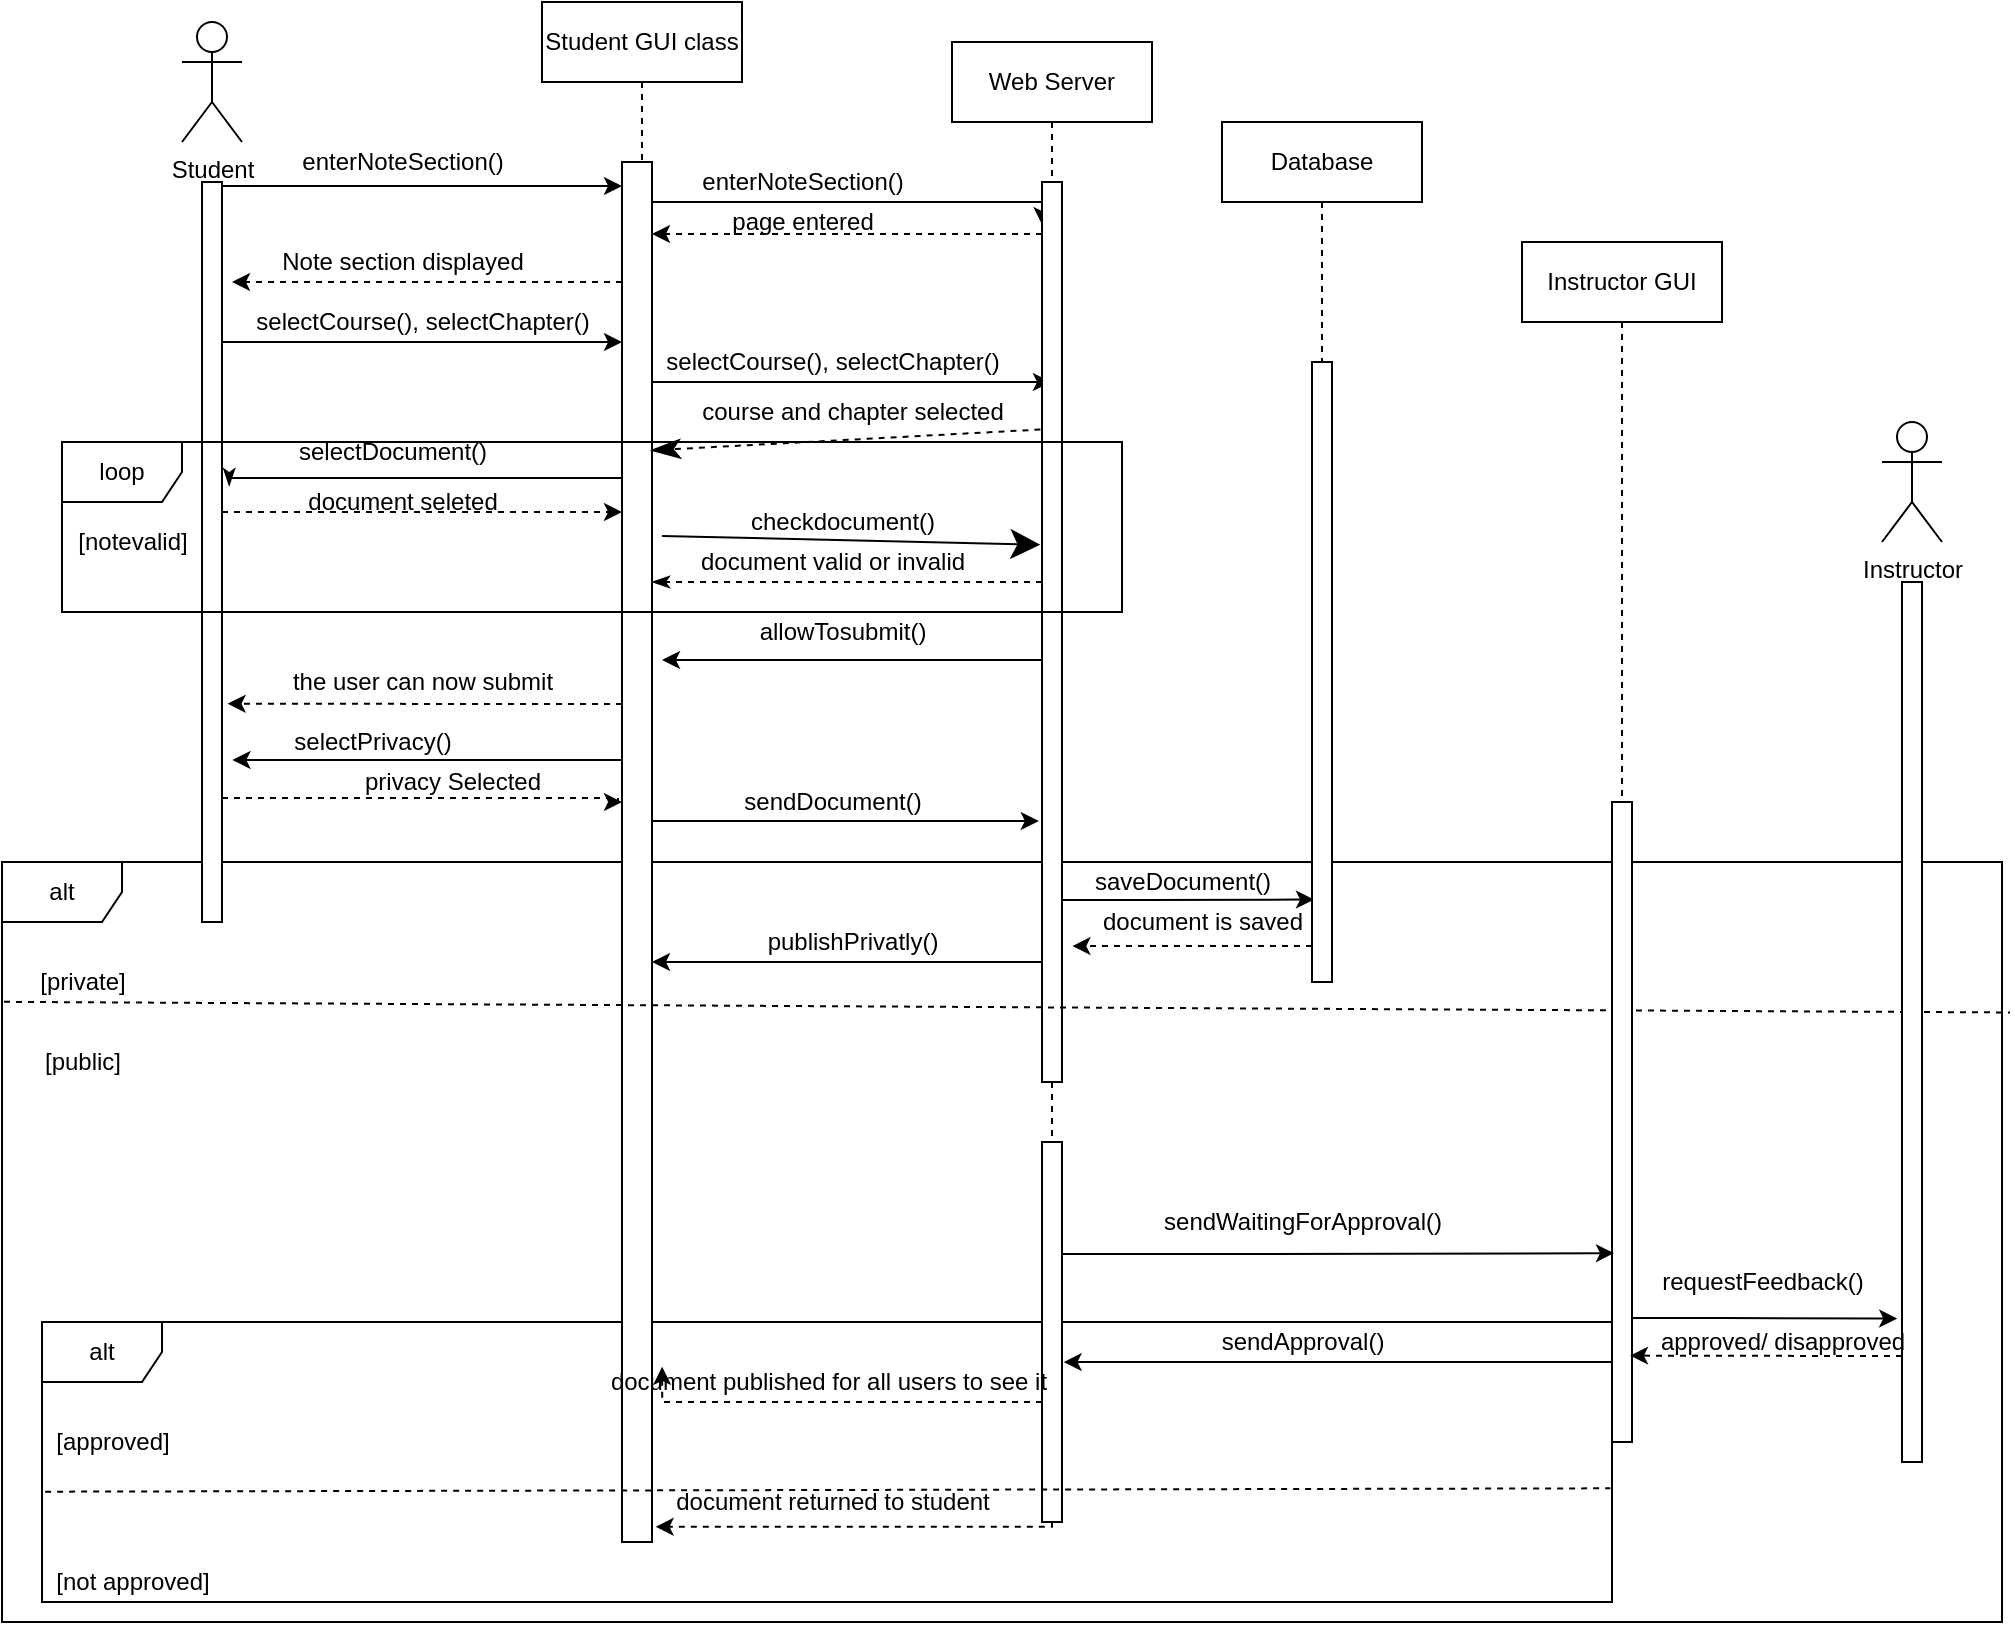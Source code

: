 <mxfile version="17.4.4" type="device"><diagram id="tgwPFO_Kgz427tGvefac" name="Page-1"><mxGraphModel dx="1275" dy="416" grid="0" gridSize="10" guides="0" tooltips="1" connect="1" arrows="0" fold="1" page="0" pageScale="1" pageWidth="850" pageHeight="1100" math="0" shadow="0"><root><mxCell id="0"/><mxCell id="1" parent="0"/><mxCell id="w6y9kqM4fYVAX0apTH4d-9" value="alt" style="shape=umlFrame;whiteSpace=wrap;html=1;" parent="1" vertex="1"><mxGeometry x="-30" y="510" width="1000" height="380" as="geometry"/></mxCell><mxCell id="w6y9kqM4fYVAX0apTH4d-33" value="alt" style="shape=umlFrame;whiteSpace=wrap;html=1;" parent="1" vertex="1"><mxGeometry x="-10" y="740" width="785" height="140" as="geometry"/></mxCell><mxCell id="DVQ3aOU2Xw0qZPr70tfK-1" value="Student" style="shape=umlActor;verticalLabelPosition=bottom;verticalAlign=top;html=1;" parent="1" vertex="1"><mxGeometry x="60" y="90" width="30" height="60" as="geometry"/></mxCell><mxCell id="DVQ3aOU2Xw0qZPr70tfK-2" value="Student GUI class" style="shape=umlLifeline;perimeter=lifelinePerimeter;whiteSpace=wrap;html=1;container=1;collapsible=0;recursiveResize=0;outlineConnect=0;" parent="1" vertex="1"><mxGeometry x="240" y="80" width="100" height="80" as="geometry"/></mxCell><mxCell id="DVQ3aOU2Xw0qZPr70tfK-7" style="edgeStyle=orthogonalEdgeStyle;rounded=0;orthogonalLoop=1;jettySize=auto;html=1;dashed=1;" parent="1" source="DVQ3aOU2Xw0qZPr70tfK-3" edge="1"><mxGeometry relative="1" as="geometry"><mxPoint x="85" y="220" as="targetPoint"/><Array as="points"><mxPoint x="85" y="220"/></Array></mxGeometry></mxCell><mxCell id="DVQ3aOU2Xw0qZPr70tfK-11" style="edgeStyle=orthogonalEdgeStyle;rounded=0;orthogonalLoop=1;jettySize=auto;html=1;entryX=0.02;entryY=0.048;entryDx=0;entryDy=0;entryPerimeter=0;" parent="1" source="DVQ3aOU2Xw0qZPr70tfK-3" target="DVQ3aOU2Xw0qZPr70tfK-9" edge="1"><mxGeometry relative="1" as="geometry"><Array as="points"><mxPoint x="340" y="180"/><mxPoint x="340" y="180"/></Array></mxGeometry></mxCell><mxCell id="DVQ3aOU2Xw0qZPr70tfK-19" style="edgeStyle=orthogonalEdgeStyle;rounded=0;orthogonalLoop=1;jettySize=auto;html=1;" parent="1" source="DVQ3aOU2Xw0qZPr70tfK-3" target="DVQ3aOU2Xw0qZPr70tfK-8" edge="1"><mxGeometry relative="1" as="geometry"><Array as="points"><mxPoint x="380" y="270"/><mxPoint x="380" y="270"/></Array></mxGeometry></mxCell><mxCell id="DVQ3aOU2Xw0qZPr70tfK-27" style="edgeStyle=orthogonalEdgeStyle;rounded=0;orthogonalLoop=1;jettySize=auto;html=1;entryX=1.36;entryY=0.411;entryDx=0;entryDy=0;entryPerimeter=0;endArrow=classicThin;endFill=1;" parent="1" source="DVQ3aOU2Xw0qZPr70tfK-3" target="DVQ3aOU2Xw0qZPr70tfK-4" edge="1"><mxGeometry relative="1" as="geometry"><Array as="points"><mxPoint x="84" y="318"/></Array></mxGeometry></mxCell><mxCell id="DVQ3aOU2Xw0qZPr70tfK-42" style="edgeStyle=orthogonalEdgeStyle;rounded=0;orthogonalLoop=1;jettySize=auto;html=1;entryX=1.28;entryY=0.705;entryDx=0;entryDy=0;entryPerimeter=0;endArrow=classic;endFill=1;dashed=1;" parent="1" source="DVQ3aOU2Xw0qZPr70tfK-3" target="DVQ3aOU2Xw0qZPr70tfK-4" edge="1"><mxGeometry relative="1" as="geometry"><Array as="points"><mxPoint x="230" y="431"/><mxPoint x="230" y="431"/></Array></mxGeometry></mxCell><mxCell id="DVQ3aOU2Xw0qZPr70tfK-44" style="edgeStyle=orthogonalEdgeStyle;rounded=0;orthogonalLoop=1;jettySize=auto;html=1;endArrow=classic;endFill=1;entryX=1.52;entryY=0.781;entryDx=0;entryDy=0;entryPerimeter=0;" parent="1" source="DVQ3aOU2Xw0qZPr70tfK-3" target="DVQ3aOU2Xw0qZPr70tfK-4" edge="1"><mxGeometry relative="1" as="geometry"><mxPoint x="90" y="460" as="targetPoint"/><Array as="points"><mxPoint x="260" y="459"/><mxPoint x="260" y="459"/></Array></mxGeometry></mxCell><mxCell id="w6y9kqM4fYVAX0apTH4d-1" style="edgeStyle=orthogonalEdgeStyle;rounded=0;orthogonalLoop=1;jettySize=auto;html=1;entryX=-0.16;entryY=0.71;entryDx=0;entryDy=0;entryPerimeter=0;" parent="1" source="DVQ3aOU2Xw0qZPr70tfK-3" target="DVQ3aOU2Xw0qZPr70tfK-9" edge="1"><mxGeometry relative="1" as="geometry"><Array as="points"><mxPoint x="393" y="490"/></Array></mxGeometry></mxCell><mxCell id="DVQ3aOU2Xw0qZPr70tfK-3" value="" style="html=1;points=[];perimeter=orthogonalPerimeter;" parent="1" vertex="1"><mxGeometry x="280" y="160" width="15" height="690" as="geometry"/></mxCell><mxCell id="DVQ3aOU2Xw0qZPr70tfK-5" style="edgeStyle=orthogonalEdgeStyle;rounded=0;orthogonalLoop=1;jettySize=auto;html=1;" parent="1" source="DVQ3aOU2Xw0qZPr70tfK-4" edge="1"><mxGeometry relative="1" as="geometry"><Array as="points"><mxPoint x="140" y="172"/><mxPoint x="140" y="172"/></Array><mxPoint x="280" y="172" as="targetPoint"/></mxGeometry></mxCell><mxCell id="DVQ3aOU2Xw0qZPr70tfK-16" style="edgeStyle=orthogonalEdgeStyle;rounded=0;orthogonalLoop=1;jettySize=auto;html=1;" parent="1" source="DVQ3aOU2Xw0qZPr70tfK-4" edge="1"><mxGeometry relative="1" as="geometry"><mxPoint x="280" y="250" as="targetPoint"/><Array as="points"><mxPoint x="140" y="250"/><mxPoint x="140" y="250"/></Array></mxGeometry></mxCell><mxCell id="DVQ3aOU2Xw0qZPr70tfK-38" style="edgeStyle=orthogonalEdgeStyle;rounded=0;orthogonalLoop=1;jettySize=auto;html=1;endArrow=classic;endFill=1;dashed=1;" parent="1" source="DVQ3aOU2Xw0qZPr70tfK-4" target="DVQ3aOU2Xw0qZPr70tfK-3" edge="1"><mxGeometry relative="1" as="geometry"><Array as="points"><mxPoint x="140" y="335"/><mxPoint x="140" y="335"/></Array></mxGeometry></mxCell><mxCell id="DVQ3aOU2Xw0qZPr70tfK-46" style="edgeStyle=orthogonalEdgeStyle;rounded=0;orthogonalLoop=1;jettySize=auto;html=1;endArrow=classic;endFill=1;dashed=1;" parent="1" source="DVQ3aOU2Xw0qZPr70tfK-4" target="DVQ3aOU2Xw0qZPr70tfK-3" edge="1"><mxGeometry relative="1" as="geometry"><Array as="points"><mxPoint x="278" y="478"/><mxPoint x="278" y="480"/></Array></mxGeometry></mxCell><mxCell id="DVQ3aOU2Xw0qZPr70tfK-4" value="" style="html=1;points=[];perimeter=orthogonalPerimeter;" parent="1" vertex="1"><mxGeometry x="70" y="170" width="10" height="370" as="geometry"/></mxCell><mxCell id="DVQ3aOU2Xw0qZPr70tfK-6" value="enterNoteSection()" style="text;html=1;align=center;verticalAlign=middle;resizable=0;points=[];autosize=1;strokeColor=none;fillColor=none;" parent="1" vertex="1"><mxGeometry x="110" y="150" width="120" height="20" as="geometry"/></mxCell><mxCell id="DVQ3aOU2Xw0qZPr70tfK-8" value="Web Server" style="shape=umlLifeline;perimeter=lifelinePerimeter;whiteSpace=wrap;html=1;container=1;collapsible=0;recursiveResize=0;outlineConnect=0;" parent="1" vertex="1"><mxGeometry x="445" y="100" width="100" height="740" as="geometry"/></mxCell><mxCell id="w6y9kqM4fYVAX0apTH4d-25" value="" style="html=1;points=[];perimeter=orthogonalPerimeter;" parent="DVQ3aOU2Xw0qZPr70tfK-8" vertex="1"><mxGeometry x="45" y="550" width="10" height="190" as="geometry"/></mxCell><mxCell id="DVQ3aOU2Xw0qZPr70tfK-12" value="enterNoteSection()" style="text;html=1;align=center;verticalAlign=middle;resizable=0;points=[];autosize=1;strokeColor=none;fillColor=none;" parent="1" vertex="1"><mxGeometry x="310" y="160" width="120" height="20" as="geometry"/></mxCell><mxCell id="DVQ3aOU2Xw0qZPr70tfK-13" style="edgeStyle=orthogonalEdgeStyle;rounded=0;orthogonalLoop=1;jettySize=auto;html=1;dashed=1;" parent="1" source="DVQ3aOU2Xw0qZPr70tfK-9" edge="1"><mxGeometry relative="1" as="geometry"><Array as="points"><mxPoint x="295" y="196"/></Array><mxPoint x="295" y="196" as="targetPoint"/></mxGeometry></mxCell><mxCell id="DVQ3aOU2Xw0qZPr70tfK-14" value="page entered" style="text;html=1;align=center;verticalAlign=middle;resizable=0;points=[];autosize=1;strokeColor=none;fillColor=none;" parent="1" vertex="1"><mxGeometry x="325" y="180" width="90" height="20" as="geometry"/></mxCell><mxCell id="DVQ3aOU2Xw0qZPr70tfK-15" value="Note section displayed" style="text;html=1;align=center;verticalAlign=middle;resizable=0;points=[];autosize=1;strokeColor=none;fillColor=none;" parent="1" vertex="1"><mxGeometry x="100" y="200" width="140" height="20" as="geometry"/></mxCell><mxCell id="DVQ3aOU2Xw0qZPr70tfK-17" value="selectCourse(), selectChapter()" style="text;html=1;align=center;verticalAlign=middle;resizable=0;points=[];autosize=1;strokeColor=none;fillColor=none;" parent="1" vertex="1"><mxGeometry x="90" y="230" width="180" height="20" as="geometry"/></mxCell><mxCell id="DVQ3aOU2Xw0qZPr70tfK-21" value="selectCourse(), selectChapter()" style="text;html=1;align=center;verticalAlign=middle;resizable=0;points=[];autosize=1;strokeColor=none;fillColor=none;" parent="1" vertex="1"><mxGeometry x="295" y="250" width="180" height="20" as="geometry"/></mxCell><mxCell id="DVQ3aOU2Xw0qZPr70tfK-33" style="edgeStyle=orthogonalEdgeStyle;rounded=0;orthogonalLoop=1;jettySize=auto;html=1;endArrow=classicThin;endFill=1;dashed=1;" parent="1" source="DVQ3aOU2Xw0qZPr70tfK-9" edge="1"><mxGeometry relative="1" as="geometry"><mxPoint x="295" y="370" as="targetPoint"/><Array as="points"><mxPoint x="295" y="370"/></Array></mxGeometry></mxCell><mxCell id="DVQ3aOU2Xw0qZPr70tfK-40" style="edgeStyle=orthogonalEdgeStyle;rounded=0;orthogonalLoop=1;jettySize=auto;html=1;endArrow=classic;endFill=1;" parent="1" source="DVQ3aOU2Xw0qZPr70tfK-9" edge="1"><mxGeometry relative="1" as="geometry"><Array as="points"><mxPoint x="300" y="409"/></Array><mxPoint x="300" y="409" as="targetPoint"/></mxGeometry></mxCell><mxCell id="w6y9kqM4fYVAX0apTH4d-5" style="edgeStyle=orthogonalEdgeStyle;rounded=0;orthogonalLoop=1;jettySize=auto;html=1;entryX=0.1;entryY=0.867;entryDx=0;entryDy=0;entryPerimeter=0;" parent="1" source="DVQ3aOU2Xw0qZPr70tfK-9" target="w6y9kqM4fYVAX0apTH4d-4" edge="1"><mxGeometry relative="1" as="geometry"><Array as="points"><mxPoint x="540" y="529"/><mxPoint x="540" y="529"/></Array></mxGeometry></mxCell><mxCell id="w6y9kqM4fYVAX0apTH4d-16" style="edgeStyle=orthogonalEdgeStyle;rounded=0;orthogonalLoop=1;jettySize=auto;html=1;endArrow=classic;endFill=1;" parent="1" source="DVQ3aOU2Xw0qZPr70tfK-9" target="w6y9kqM4fYVAX0apTH4d-9" edge="1"><mxGeometry relative="1" as="geometry"><Array as="points"><mxPoint x="410" y="600"/><mxPoint x="410" y="600"/></Array></mxGeometry></mxCell><mxCell id="w6y9kqM4fYVAX0apTH4d-18" style="edgeStyle=orthogonalEdgeStyle;rounded=0;orthogonalLoop=1;jettySize=auto;html=1;endArrow=classic;endFill=1;" parent="1" source="DVQ3aOU2Xw0qZPr70tfK-9" edge="1"><mxGeometry relative="1" as="geometry"><mxPoint x="295" y="560" as="targetPoint"/><Array as="points"><mxPoint x="295" y="560"/></Array></mxGeometry></mxCell><mxCell id="DVQ3aOU2Xw0qZPr70tfK-9" value="" style="html=1;points=[];perimeter=orthogonalPerimeter;" parent="1" vertex="1"><mxGeometry x="490" y="170" width="10" height="450" as="geometry"/></mxCell><mxCell id="DVQ3aOU2Xw0qZPr70tfK-25" value="course and chapter selected" style="text;html=1;align=center;verticalAlign=middle;resizable=0;points=[];autosize=1;strokeColor=none;fillColor=none;" parent="1" vertex="1"><mxGeometry x="310" y="275" width="170" height="20" as="geometry"/></mxCell><mxCell id="DVQ3aOU2Xw0qZPr70tfK-26" value="" style="endArrow=classicThin;endFill=1;endSize=12;html=1;rounded=0;exitX=-0.08;exitY=0.275;exitDx=0;exitDy=0;exitPerimeter=0;entryX=0.96;entryY=0.209;entryDx=0;entryDy=0;entryPerimeter=0;dashed=1;" parent="1" source="DVQ3aOU2Xw0qZPr70tfK-9" target="DVQ3aOU2Xw0qZPr70tfK-3" edge="1"><mxGeometry width="160" relative="1" as="geometry"><mxPoint x="380" y="400" as="sourcePoint"/><mxPoint x="540" y="400" as="targetPoint"/></mxGeometry></mxCell><mxCell id="DVQ3aOU2Xw0qZPr70tfK-28" value="selectDocument()" style="text;html=1;align=center;verticalAlign=middle;resizable=0;points=[];autosize=1;strokeColor=none;fillColor=none;" parent="1" vertex="1"><mxGeometry x="110" y="295" width="110" height="20" as="geometry"/></mxCell><mxCell id="DVQ3aOU2Xw0qZPr70tfK-30" value="document seleted" style="text;html=1;align=center;verticalAlign=middle;resizable=0;points=[];autosize=1;strokeColor=none;fillColor=none;" parent="1" vertex="1"><mxGeometry x="115" y="320" width="110" height="20" as="geometry"/></mxCell><mxCell id="DVQ3aOU2Xw0qZPr70tfK-32" value="checkdocument()" style="text;html=1;align=center;verticalAlign=middle;resizable=0;points=[];autosize=1;strokeColor=none;fillColor=none;" parent="1" vertex="1"><mxGeometry x="335" y="330" width="110" height="20" as="geometry"/></mxCell><mxCell id="DVQ3aOU2Xw0qZPr70tfK-34" value="document valid or invalid" style="text;html=1;align=center;verticalAlign=middle;resizable=0;points=[];autosize=1;strokeColor=none;fillColor=none;" parent="1" vertex="1"><mxGeometry x="310" y="350" width="150" height="20" as="geometry"/></mxCell><mxCell id="DVQ3aOU2Xw0qZPr70tfK-36" value="[notevalid]" style="text;html=1;align=center;verticalAlign=middle;resizable=0;points=[];autosize=1;strokeColor=none;fillColor=none;" parent="1" vertex="1"><mxGeometry y="340" width="70" height="20" as="geometry"/></mxCell><mxCell id="DVQ3aOU2Xw0qZPr70tfK-37" value="" style="endArrow=classic;endFill=1;endSize=12;html=1;rounded=0;entryX=-0.08;entryY=0.403;entryDx=0;entryDy=0;entryPerimeter=0;" parent="1" target="DVQ3aOU2Xw0qZPr70tfK-9" edge="1"><mxGeometry width="160" relative="1" as="geometry"><mxPoint x="300" y="347" as="sourcePoint"/><mxPoint x="450" y="460" as="targetPoint"/></mxGeometry></mxCell><mxCell id="DVQ3aOU2Xw0qZPr70tfK-35" value="loop" style="shape=umlFrame;whiteSpace=wrap;html=1;" parent="1" vertex="1"><mxGeometry y="300" width="530" height="85" as="geometry"/></mxCell><mxCell id="DVQ3aOU2Xw0qZPr70tfK-41" value="allowTosubmit()" style="text;html=1;align=center;verticalAlign=middle;resizable=0;points=[];autosize=1;strokeColor=none;fillColor=none;" parent="1" vertex="1"><mxGeometry x="340" y="385" width="100" height="20" as="geometry"/></mxCell><mxCell id="DVQ3aOU2Xw0qZPr70tfK-43" value="the user can now submit" style="text;html=1;align=center;verticalAlign=middle;resizable=0;points=[];autosize=1;strokeColor=none;fillColor=none;" parent="1" vertex="1"><mxGeometry x="105" y="410" width="150" height="20" as="geometry"/></mxCell><mxCell id="DVQ3aOU2Xw0qZPr70tfK-45" value="selectPrivacy()" style="text;html=1;align=center;verticalAlign=middle;resizable=0;points=[];autosize=1;strokeColor=none;fillColor=none;" parent="1" vertex="1"><mxGeometry x="110" y="440" width="90" height="20" as="geometry"/></mxCell><mxCell id="DVQ3aOU2Xw0qZPr70tfK-48" value="privacy Selected" style="text;html=1;align=center;verticalAlign=middle;resizable=0;points=[];autosize=1;strokeColor=none;fillColor=none;" parent="1" vertex="1"><mxGeometry x="145" y="460" width="100" height="20" as="geometry"/></mxCell><mxCell id="w6y9kqM4fYVAX0apTH4d-2" value="sendDocument()" style="text;html=1;align=center;verticalAlign=middle;resizable=0;points=[];autosize=1;strokeColor=none;fillColor=none;" parent="1" vertex="1"><mxGeometry x="335" y="470" width="100" height="20" as="geometry"/></mxCell><mxCell id="w6y9kqM4fYVAX0apTH4d-3" value="Database" style="shape=umlLifeline;perimeter=lifelinePerimeter;whiteSpace=wrap;html=1;container=1;collapsible=0;recursiveResize=0;outlineConnect=0;" parent="1" vertex="1"><mxGeometry x="580" y="140" width="100" height="430" as="geometry"/></mxCell><mxCell id="w6y9kqM4fYVAX0apTH4d-4" value="" style="html=1;points=[];perimeter=orthogonalPerimeter;" parent="w6y9kqM4fYVAX0apTH4d-3" vertex="1"><mxGeometry x="45" y="120" width="10" height="310" as="geometry"/></mxCell><mxCell id="w6y9kqM4fYVAX0apTH4d-6" value="saveDocument()" style="text;html=1;align=center;verticalAlign=middle;resizable=0;points=[];autosize=1;strokeColor=none;fillColor=none;" parent="1" vertex="1"><mxGeometry x="510" y="510" width="100" height="20" as="geometry"/></mxCell><mxCell id="w6y9kqM4fYVAX0apTH4d-7" style="edgeStyle=orthogonalEdgeStyle;rounded=0;orthogonalLoop=1;jettySize=auto;html=1;entryX=1.52;entryY=0.849;entryDx=0;entryDy=0;entryPerimeter=0;dashed=1;" parent="1" source="w6y9kqM4fYVAX0apTH4d-4" target="DVQ3aOU2Xw0qZPr70tfK-9" edge="1"><mxGeometry relative="1" as="geometry"><Array as="points"><mxPoint x="600" y="552"/><mxPoint x="600" y="552"/></Array></mxGeometry></mxCell><mxCell id="w6y9kqM4fYVAX0apTH4d-8" value="document is saved" style="text;html=1;align=center;verticalAlign=middle;resizable=0;points=[];autosize=1;strokeColor=none;fillColor=none;" parent="1" vertex="1"><mxGeometry x="510" y="530" width="120" height="20" as="geometry"/></mxCell><mxCell id="w6y9kqM4fYVAX0apTH4d-10" value="[private]" style="text;html=1;align=center;verticalAlign=middle;resizable=0;points=[];autosize=1;strokeColor=none;fillColor=none;" parent="1" vertex="1"><mxGeometry x="-20" y="560" width="60" height="20" as="geometry"/></mxCell><mxCell id="w6y9kqM4fYVAX0apTH4d-14" value="" style="endArrow=none;endFill=0;endSize=12;html=1;rounded=0;dashed=1;exitX=0.001;exitY=0.184;exitDx=0;exitDy=0;exitPerimeter=0;entryX=1.004;entryY=0.198;entryDx=0;entryDy=0;entryPerimeter=0;" parent="1" source="w6y9kqM4fYVAX0apTH4d-9" target="w6y9kqM4fYVAX0apTH4d-9" edge="1"><mxGeometry width="160" relative="1" as="geometry"><mxPoint x="100" y="700" as="sourcePoint"/><mxPoint x="260" y="700" as="targetPoint"/><Array as="points"/></mxGeometry></mxCell><mxCell id="w6y9kqM4fYVAX0apTH4d-15" value="[public]" style="text;html=1;align=center;verticalAlign=middle;resizable=0;points=[];autosize=1;strokeColor=none;fillColor=none;" parent="1" vertex="1"><mxGeometry x="-15" y="600" width="50" height="20" as="geometry"/></mxCell><mxCell id="w6y9kqM4fYVAX0apTH4d-17" value="publishPrivatly()" style="text;html=1;align=center;verticalAlign=middle;resizable=0;points=[];autosize=1;strokeColor=none;fillColor=none;" parent="1" vertex="1"><mxGeometry x="345" y="540" width="100" height="20" as="geometry"/></mxCell><mxCell id="w6y9kqM4fYVAX0apTH4d-20" value="Instructor GUI" style="shape=umlLifeline;perimeter=lifelinePerimeter;whiteSpace=wrap;html=1;container=1;collapsible=0;recursiveResize=0;outlineConnect=0;" parent="1" vertex="1"><mxGeometry x="730" y="200" width="100" height="600" as="geometry"/></mxCell><mxCell id="w6y9kqM4fYVAX0apTH4d-23" value="" style="html=1;points=[];perimeter=orthogonalPerimeter;" parent="w6y9kqM4fYVAX0apTH4d-20" vertex="1"><mxGeometry x="45" y="280" width="10" height="320" as="geometry"/></mxCell><mxCell id="w6y9kqM4fYVAX0apTH4d-21" value="Instructor" style="shape=umlActor;verticalLabelPosition=bottom;verticalAlign=top;html=1;" parent="1" vertex="1"><mxGeometry x="910" y="290" width="30" height="60" as="geometry"/></mxCell><mxCell id="w6y9kqM4fYVAX0apTH4d-30" style="edgeStyle=orthogonalEdgeStyle;rounded=0;orthogonalLoop=1;jettySize=auto;html=1;entryX=0.9;entryY=0.865;entryDx=0;entryDy=0;entryPerimeter=0;endArrow=classic;endFill=1;dashed=1;" parent="1" source="w6y9kqM4fYVAX0apTH4d-22" target="w6y9kqM4fYVAX0apTH4d-23" edge="1"><mxGeometry relative="1" as="geometry"><Array as="points"><mxPoint x="900" y="757"/><mxPoint x="900" y="757"/></Array></mxGeometry></mxCell><mxCell id="w6y9kqM4fYVAX0apTH4d-22" value="" style="html=1;points=[];perimeter=orthogonalPerimeter;" parent="1" vertex="1"><mxGeometry x="920" y="370" width="10" height="440" as="geometry"/></mxCell><mxCell id="w6y9kqM4fYVAX0apTH4d-26" style="edgeStyle=orthogonalEdgeStyle;rounded=0;orthogonalLoop=1;jettySize=auto;html=1;entryX=0.1;entryY=0.705;entryDx=0;entryDy=0;entryPerimeter=0;endArrow=classic;endFill=1;" parent="1" source="w6y9kqM4fYVAX0apTH4d-25" target="w6y9kqM4fYVAX0apTH4d-23" edge="1"><mxGeometry relative="1" as="geometry"><Array as="points"><mxPoint x="590" y="706"/><mxPoint x="590" y="706"/></Array></mxGeometry></mxCell><mxCell id="w6y9kqM4fYVAX0apTH4d-27" value="sendWaitingForApproval()" style="text;html=1;align=center;verticalAlign=middle;resizable=0;points=[];autosize=1;strokeColor=none;fillColor=none;" parent="1" vertex="1"><mxGeometry x="545" y="680" width="150" height="20" as="geometry"/></mxCell><mxCell id="w6y9kqM4fYVAX0apTH4d-28" style="edgeStyle=orthogonalEdgeStyle;rounded=0;orthogonalLoop=1;jettySize=auto;html=1;entryX=-0.24;entryY=0.837;entryDx=0;entryDy=0;entryPerimeter=0;endArrow=classic;endFill=1;" parent="1" source="w6y9kqM4fYVAX0apTH4d-23" target="w6y9kqM4fYVAX0apTH4d-22" edge="1"><mxGeometry relative="1" as="geometry"><Array as="points"><mxPoint x="830" y="738"/><mxPoint x="830" y="738"/></Array></mxGeometry></mxCell><mxCell id="w6y9kqM4fYVAX0apTH4d-29" value="requestFeedback()" style="text;html=1;align=center;verticalAlign=middle;resizable=0;points=[];autosize=1;strokeColor=none;fillColor=none;" parent="1" vertex="1"><mxGeometry x="790" y="710" width="120" height="20" as="geometry"/></mxCell><mxCell id="w6y9kqM4fYVAX0apTH4d-31" value="approved/ disapproved" style="text;html=1;align=center;verticalAlign=middle;resizable=0;points=[];autosize=1;strokeColor=none;fillColor=none;" parent="1" vertex="1"><mxGeometry x="790" y="740" width="140" height="20" as="geometry"/></mxCell><mxCell id="w6y9kqM4fYVAX0apTH4d-34" value="[approved]" style="text;html=1;align=center;verticalAlign=middle;resizable=0;points=[];autosize=1;strokeColor=none;fillColor=none;" parent="1" vertex="1"><mxGeometry x="-10" y="790" width="70" height="20" as="geometry"/></mxCell><mxCell id="w6y9kqM4fYVAX0apTH4d-35" value="[not approved]" style="text;html=1;align=center;verticalAlign=middle;resizable=0;points=[];autosize=1;strokeColor=none;fillColor=none;" parent="1" vertex="1"><mxGeometry x="-10" y="860" width="90" height="20" as="geometry"/></mxCell><mxCell id="w6y9kqM4fYVAX0apTH4d-38" style="edgeStyle=orthogonalEdgeStyle;rounded=0;orthogonalLoop=1;jettySize=auto;html=1;entryX=0.395;entryY=0.16;entryDx=0;entryDy=0;entryPerimeter=0;endArrow=classic;endFill=1;dashed=1;" parent="1" source="w6y9kqM4fYVAX0apTH4d-25" target="w6y9kqM4fYVAX0apTH4d-33" edge="1"><mxGeometry relative="1" as="geometry"><Array as="points"><mxPoint x="480" y="780"/><mxPoint x="480" y="780"/></Array></mxGeometry></mxCell><mxCell id="w6y9kqM4fYVAX0apTH4d-39" value="document returned to student" style="text;html=1;align=center;verticalAlign=middle;resizable=0;points=[];autosize=1;strokeColor=none;fillColor=none;" parent="1" vertex="1"><mxGeometry x="300" y="820" width="170" height="20" as="geometry"/></mxCell><mxCell id="w6y9kqM4fYVAX0apTH4d-41" style="edgeStyle=orthogonalEdgeStyle;rounded=0;orthogonalLoop=1;jettySize=auto;html=1;entryX=1.08;entryY=0.579;entryDx=0;entryDy=0;entryPerimeter=0;endArrow=classic;endFill=1;" parent="1" source="w6y9kqM4fYVAX0apTH4d-23" target="w6y9kqM4fYVAX0apTH4d-25" edge="1"><mxGeometry relative="1" as="geometry"><Array as="points"><mxPoint x="700" y="760"/><mxPoint x="700" y="760"/></Array></mxGeometry></mxCell><mxCell id="w6y9kqM4fYVAX0apTH4d-42" value="sendApproval()" style="text;html=1;align=center;verticalAlign=middle;resizable=0;points=[];autosize=1;strokeColor=none;fillColor=none;" parent="1" vertex="1"><mxGeometry x="570" y="740" width="100" height="20" as="geometry"/></mxCell><mxCell id="w6y9kqM4fYVAX0apTH4d-43" value="document published for all users to see it" style="text;html=1;align=center;verticalAlign=middle;resizable=0;points=[];autosize=1;strokeColor=none;fillColor=none;" parent="1" vertex="1"><mxGeometry x="267.5" y="760" width="230" height="20" as="geometry"/></mxCell><mxCell id="w6y9kqM4fYVAX0apTH4d-44" value="" style="endArrow=none;endFill=0;endSize=24;html=1;rounded=0;dashed=1;exitX=0.002;exitY=0.606;exitDx=0;exitDy=0;exitPerimeter=0;entryX=0.999;entryY=0.594;entryDx=0;entryDy=0;entryPerimeter=0;" parent="1" source="w6y9kqM4fYVAX0apTH4d-33" target="w6y9kqM4fYVAX0apTH4d-33" edge="1"><mxGeometry width="160" relative="1" as="geometry"><mxPoint x="90" y="930" as="sourcePoint"/><mxPoint x="290" y="950" as="targetPoint"/></mxGeometry></mxCell><mxCell id="w6y9kqM4fYVAX0apTH4d-45" style="edgeStyle=orthogonalEdgeStyle;rounded=0;orthogonalLoop=1;jettySize=auto;html=1;entryX=1.12;entryY=0.989;entryDx=0;entryDy=0;entryPerimeter=0;dashed=1;endArrow=classic;endFill=1;" parent="1" source="w6y9kqM4fYVAX0apTH4d-25" target="DVQ3aOU2Xw0qZPr70tfK-3" edge="1"><mxGeometry relative="1" as="geometry"><Array as="points"><mxPoint x="495" y="842"/></Array></mxGeometry></mxCell></root></mxGraphModel></diagram></mxfile>